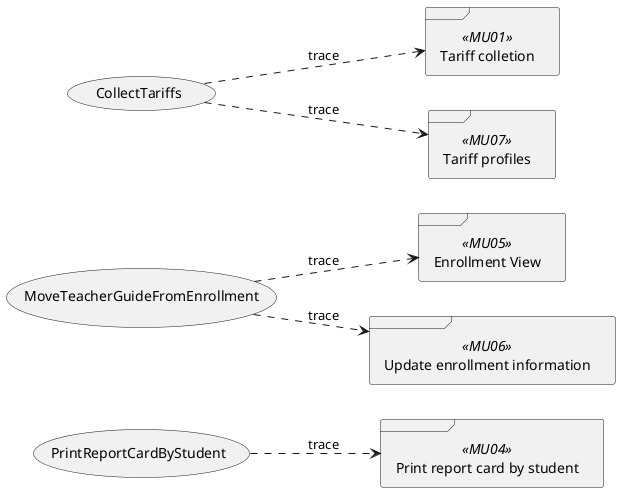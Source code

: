 @startuml

'skinparam BackgroundColor transparent
left to right direction


usecase CU29 as "PrintReportCardByStudent"
usecase CU21 as "MoveTeacherGuideFromEnrollment"
usecase CU03 as "CollectTariffs"

frame MU01 <<MU01>> as "Tariff colletion"
frame MU04 <<MU04>> as "Print report card by student"
frame MU05 <<MU05>> as "Enrollment View"
frame MU06 <<MU06>> as "Update enrollment information"
frame MU07 <<MU07>> as "Tariff profiles"

CU29 ..> MU04 : trace
CU21 ..> MU05 : trace
CU21 ..> MU06 : trace
CU03 ..> MU01 : trace
CU03 ..> MU07 : trace


@enduml